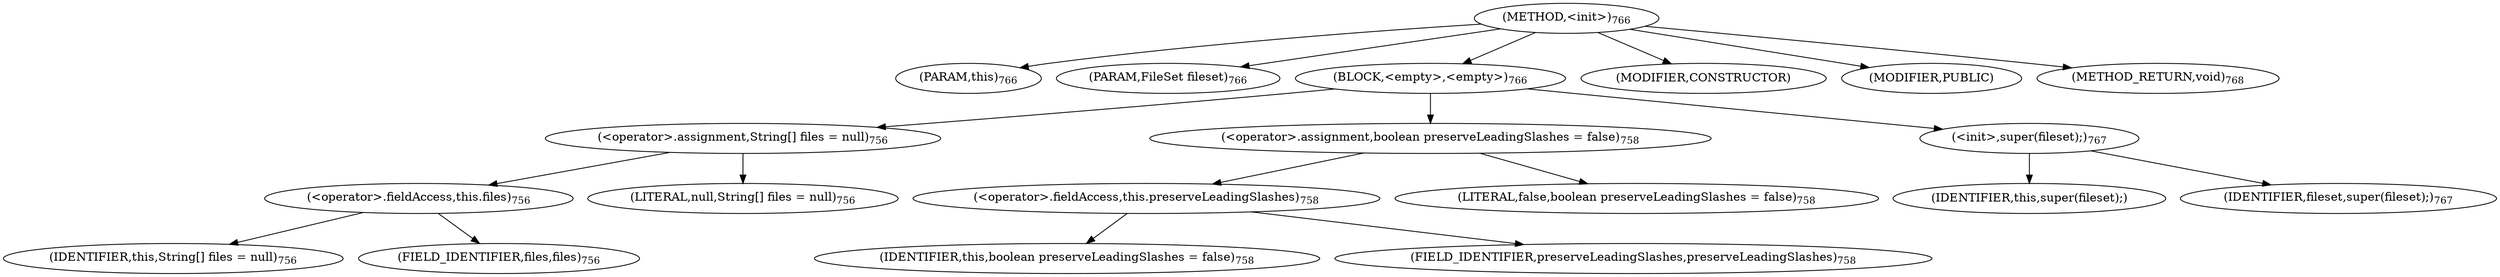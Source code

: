 digraph "&lt;init&gt;" {  
"1779" [label = <(METHOD,&lt;init&gt;)<SUB>766</SUB>> ]
"98" [label = <(PARAM,this)<SUB>766</SUB>> ]
"1780" [label = <(PARAM,FileSet fileset)<SUB>766</SUB>> ]
"1781" [label = <(BLOCK,&lt;empty&gt;,&lt;empty&gt;)<SUB>766</SUB>> ]
"1782" [label = <(&lt;operator&gt;.assignment,String[] files = null)<SUB>756</SUB>> ]
"1783" [label = <(&lt;operator&gt;.fieldAccess,this.files)<SUB>756</SUB>> ]
"1784" [label = <(IDENTIFIER,this,String[] files = null)<SUB>756</SUB>> ]
"1785" [label = <(FIELD_IDENTIFIER,files,files)<SUB>756</SUB>> ]
"1786" [label = <(LITERAL,null,String[] files = null)<SUB>756</SUB>> ]
"1787" [label = <(&lt;operator&gt;.assignment,boolean preserveLeadingSlashes = false)<SUB>758</SUB>> ]
"1788" [label = <(&lt;operator&gt;.fieldAccess,this.preserveLeadingSlashes)<SUB>758</SUB>> ]
"1789" [label = <(IDENTIFIER,this,boolean preserveLeadingSlashes = false)<SUB>758</SUB>> ]
"1790" [label = <(FIELD_IDENTIFIER,preserveLeadingSlashes,preserveLeadingSlashes)<SUB>758</SUB>> ]
"1791" [label = <(LITERAL,false,boolean preserveLeadingSlashes = false)<SUB>758</SUB>> ]
"1792" [label = <(&lt;init&gt;,super(fileset);)<SUB>767</SUB>> ]
"97" [label = <(IDENTIFIER,this,super(fileset);)> ]
"1793" [label = <(IDENTIFIER,fileset,super(fileset);)<SUB>767</SUB>> ]
"1794" [label = <(MODIFIER,CONSTRUCTOR)> ]
"1795" [label = <(MODIFIER,PUBLIC)> ]
"1796" [label = <(METHOD_RETURN,void)<SUB>768</SUB>> ]
  "1779" -> "98" 
  "1779" -> "1780" 
  "1779" -> "1781" 
  "1779" -> "1794" 
  "1779" -> "1795" 
  "1779" -> "1796" 
  "1781" -> "1782" 
  "1781" -> "1787" 
  "1781" -> "1792" 
  "1782" -> "1783" 
  "1782" -> "1786" 
  "1783" -> "1784" 
  "1783" -> "1785" 
  "1787" -> "1788" 
  "1787" -> "1791" 
  "1788" -> "1789" 
  "1788" -> "1790" 
  "1792" -> "97" 
  "1792" -> "1793" 
}
